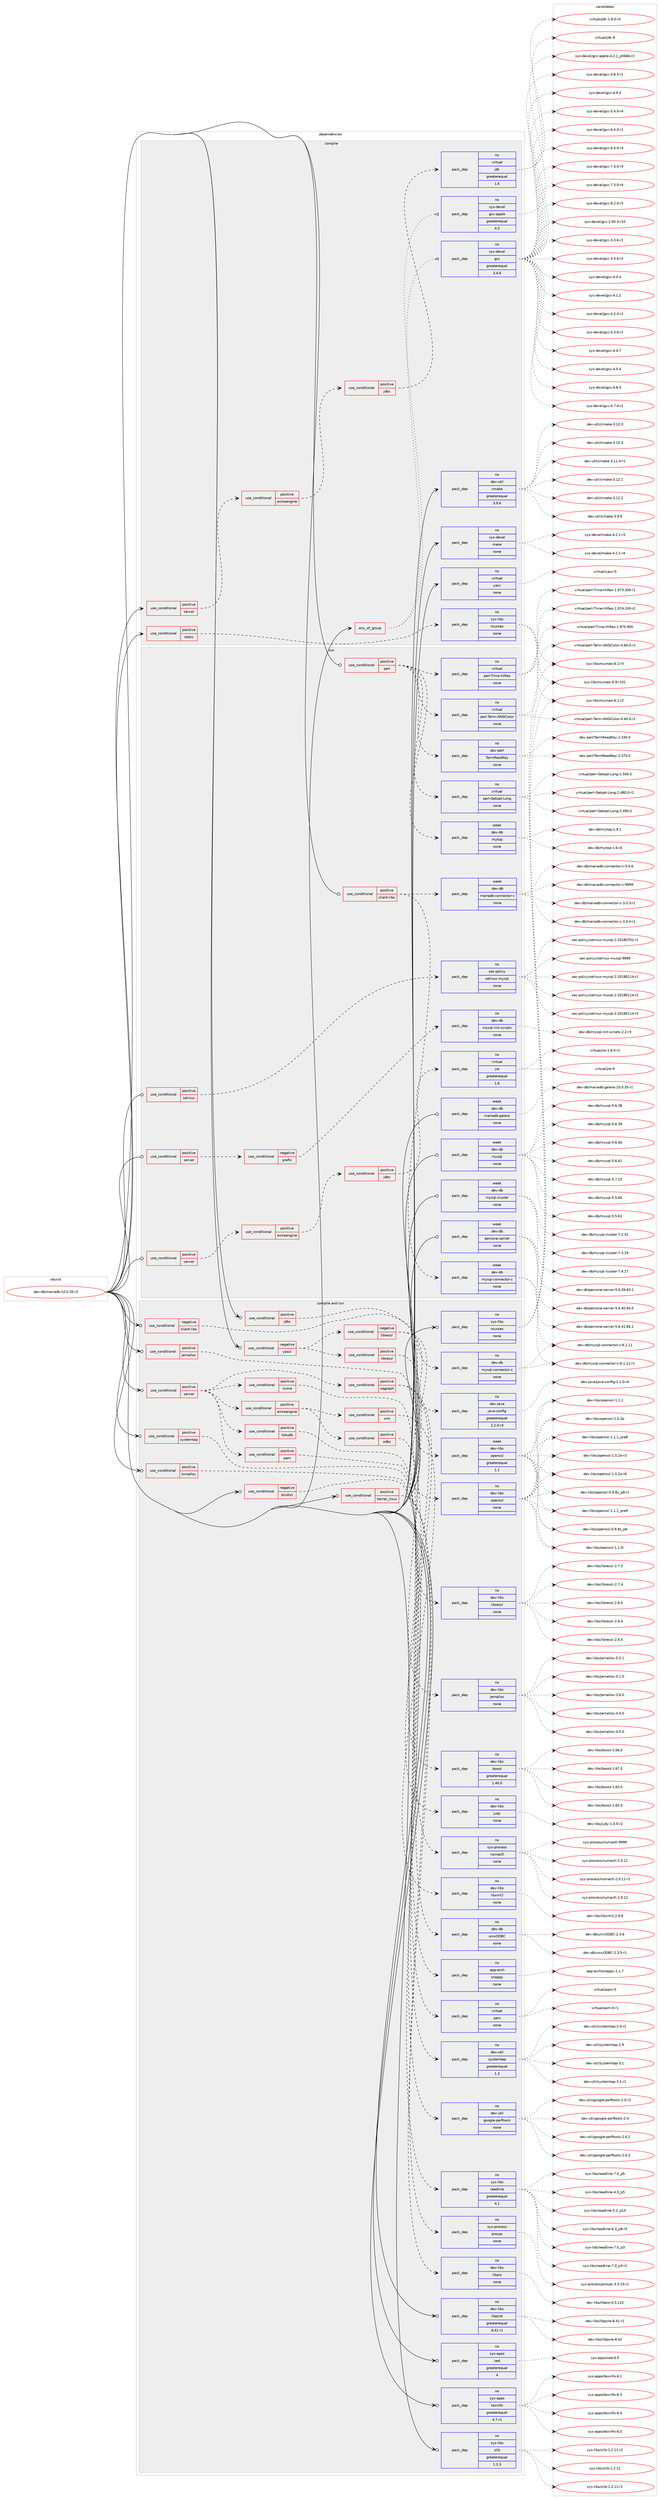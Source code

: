 digraph prolog {

# *************
# Graph options
# *************

newrank=true;
concentrate=true;
compound=true;
graph [rankdir=LR,fontname=Helvetica,fontsize=10,ranksep=1.5];#, ranksep=2.5, nodesep=0.2];
edge  [arrowhead=vee];
node  [fontname=Helvetica,fontsize=10];

# **********
# The ebuild
# **********

subgraph cluster_leftcol {
color=gray;
rank=same;
label=<<i>ebuild</i>>;
id [label="dev-db/mariadb-10.0.35-r2", color=red, width=4, href="../dev-db/mariadb-10.0.35-r2.svg"];
}

# ****************
# The dependencies
# ****************

subgraph cluster_midcol {
color=gray;
label=<<i>dependencies</i>>;
subgraph cluster_compile {
fillcolor="#eeeeee";
style=filled;
label=<<i>compile</i>>;
subgraph any31 {
dependency1423 [label=<<TABLE BORDER="0" CELLBORDER="1" CELLSPACING="0" CELLPADDING="4"><TR><TD CELLPADDING="10">any_of_group</TD></TR></TABLE>>, shape=none, color=red];subgraph pack1041 {
dependency1424 [label=<<TABLE BORDER="0" CELLBORDER="1" CELLSPACING="0" CELLPADDING="4" WIDTH="220"><TR><TD ROWSPAN="6" CELLPADDING="30">pack_dep</TD></TR><TR><TD WIDTH="110">no</TD></TR><TR><TD>sys-devel</TD></TR><TR><TD>gcc</TD></TR><TR><TD>greaterequal</TD></TR><TR><TD>3.4.6</TD></TR></TABLE>>, shape=none, color=blue];
}
dependency1423:e -> dependency1424:w [weight=20,style="dotted",arrowhead="oinv"];
subgraph pack1042 {
dependency1425 [label=<<TABLE BORDER="0" CELLBORDER="1" CELLSPACING="0" CELLPADDING="4" WIDTH="220"><TR><TD ROWSPAN="6" CELLPADDING="30">pack_dep</TD></TR><TR><TD WIDTH="110">no</TD></TR><TR><TD>sys-devel</TD></TR><TR><TD>gcc-apple</TD></TR><TR><TD>greaterequal</TD></TR><TR><TD>4.0</TD></TR></TABLE>>, shape=none, color=blue];
}
dependency1423:e -> dependency1425:w [weight=20,style="dotted",arrowhead="oinv"];
}
id:e -> dependency1423:w [weight=20,style="solid",arrowhead="vee"];
subgraph cond345 {
dependency1426 [label=<<TABLE BORDER="0" CELLBORDER="1" CELLSPACING="0" CELLPADDING="4"><TR><TD ROWSPAN="3" CELLPADDING="10">use_conditional</TD></TR><TR><TD>positive</TD></TR><TR><TD>server</TD></TR></TABLE>>, shape=none, color=red];
subgraph cond346 {
dependency1427 [label=<<TABLE BORDER="0" CELLBORDER="1" CELLSPACING="0" CELLPADDING="4"><TR><TD ROWSPAN="3" CELLPADDING="10">use_conditional</TD></TR><TR><TD>positive</TD></TR><TR><TD>extraengine</TD></TR></TABLE>>, shape=none, color=red];
subgraph cond347 {
dependency1428 [label=<<TABLE BORDER="0" CELLBORDER="1" CELLSPACING="0" CELLPADDING="4"><TR><TD ROWSPAN="3" CELLPADDING="10">use_conditional</TD></TR><TR><TD>positive</TD></TR><TR><TD>jdbc</TD></TR></TABLE>>, shape=none, color=red];
subgraph pack1043 {
dependency1429 [label=<<TABLE BORDER="0" CELLBORDER="1" CELLSPACING="0" CELLPADDING="4" WIDTH="220"><TR><TD ROWSPAN="6" CELLPADDING="30">pack_dep</TD></TR><TR><TD WIDTH="110">no</TD></TR><TR><TD>virtual</TD></TR><TR><TD>jdk</TD></TR><TR><TD>greaterequal</TD></TR><TR><TD>1.6</TD></TR></TABLE>>, shape=none, color=blue];
}
dependency1428:e -> dependency1429:w [weight=20,style="dashed",arrowhead="vee"];
}
dependency1427:e -> dependency1428:w [weight=20,style="dashed",arrowhead="vee"];
}
dependency1426:e -> dependency1427:w [weight=20,style="dashed",arrowhead="vee"];
}
id:e -> dependency1426:w [weight=20,style="solid",arrowhead="vee"];
subgraph cond348 {
dependency1430 [label=<<TABLE BORDER="0" CELLBORDER="1" CELLSPACING="0" CELLPADDING="4"><TR><TD ROWSPAN="3" CELLPADDING="10">use_conditional</TD></TR><TR><TD>positive</TD></TR><TR><TD>static</TD></TR></TABLE>>, shape=none, color=red];
subgraph pack1044 {
dependency1431 [label=<<TABLE BORDER="0" CELLBORDER="1" CELLSPACING="0" CELLPADDING="4" WIDTH="220"><TR><TD ROWSPAN="6" CELLPADDING="30">pack_dep</TD></TR><TR><TD WIDTH="110">no</TD></TR><TR><TD>sys-libs</TD></TR><TR><TD>ncurses</TD></TR><TR><TD>none</TD></TR><TR><TD></TD></TR></TABLE>>, shape=none, color=blue];
}
dependency1430:e -> dependency1431:w [weight=20,style="dashed",arrowhead="vee"];
}
id:e -> dependency1430:w [weight=20,style="solid",arrowhead="vee"];
subgraph pack1045 {
dependency1432 [label=<<TABLE BORDER="0" CELLBORDER="1" CELLSPACING="0" CELLPADDING="4" WIDTH="220"><TR><TD ROWSPAN="6" CELLPADDING="30">pack_dep</TD></TR><TR><TD WIDTH="110">no</TD></TR><TR><TD>dev-util</TD></TR><TR><TD>cmake</TD></TR><TR><TD>greaterequal</TD></TR><TR><TD>3.9.6</TD></TR></TABLE>>, shape=none, color=blue];
}
id:e -> dependency1432:w [weight=20,style="solid",arrowhead="vee"];
subgraph pack1046 {
dependency1433 [label=<<TABLE BORDER="0" CELLBORDER="1" CELLSPACING="0" CELLPADDING="4" WIDTH="220"><TR><TD ROWSPAN="6" CELLPADDING="30">pack_dep</TD></TR><TR><TD WIDTH="110">no</TD></TR><TR><TD>sys-devel</TD></TR><TR><TD>make</TD></TR><TR><TD>none</TD></TR><TR><TD></TD></TR></TABLE>>, shape=none, color=blue];
}
id:e -> dependency1433:w [weight=20,style="solid",arrowhead="vee"];
subgraph pack1047 {
dependency1434 [label=<<TABLE BORDER="0" CELLBORDER="1" CELLSPACING="0" CELLPADDING="4" WIDTH="220"><TR><TD ROWSPAN="6" CELLPADDING="30">pack_dep</TD></TR><TR><TD WIDTH="110">no</TD></TR><TR><TD>virtual</TD></TR><TR><TD>yacc</TD></TR><TR><TD>none</TD></TR><TR><TD></TD></TR></TABLE>>, shape=none, color=blue];
}
id:e -> dependency1434:w [weight=20,style="solid",arrowhead="vee"];
}
subgraph cluster_compileandrun {
fillcolor="#eeeeee";
style=filled;
label=<<i>compile and run</i>>;
subgraph cond349 {
dependency1435 [label=<<TABLE BORDER="0" CELLBORDER="1" CELLSPACING="0" CELLPADDING="4"><TR><TD ROWSPAN="3" CELLPADDING="10">use_conditional</TD></TR><TR><TD>negative</TD></TR><TR><TD>bindist</TD></TR></TABLE>>, shape=none, color=red];
subgraph pack1048 {
dependency1436 [label=<<TABLE BORDER="0" CELLBORDER="1" CELLSPACING="0" CELLPADDING="4" WIDTH="220"><TR><TD ROWSPAN="6" CELLPADDING="30">pack_dep</TD></TR><TR><TD WIDTH="110">no</TD></TR><TR><TD>sys-libs</TD></TR><TR><TD>readline</TD></TR><TR><TD>greaterequal</TD></TR><TR><TD>4.1</TD></TR></TABLE>>, shape=none, color=blue];
}
dependency1435:e -> dependency1436:w [weight=20,style="dashed",arrowhead="vee"];
}
id:e -> dependency1435:w [weight=20,style="solid",arrowhead="odotvee"];
subgraph cond350 {
dependency1437 [label=<<TABLE BORDER="0" CELLBORDER="1" CELLSPACING="0" CELLPADDING="4"><TR><TD ROWSPAN="3" CELLPADDING="10">use_conditional</TD></TR><TR><TD>negative</TD></TR><TR><TD>client-libs</TD></TR></TABLE>>, shape=none, color=red];
subgraph pack1049 {
dependency1438 [label=<<TABLE BORDER="0" CELLBORDER="1" CELLSPACING="0" CELLPADDING="4" WIDTH="220"><TR><TD ROWSPAN="6" CELLPADDING="30">pack_dep</TD></TR><TR><TD WIDTH="110">no</TD></TR><TR><TD>dev-db</TD></TR><TR><TD>mysql-connector-c</TD></TR><TR><TD>none</TD></TR><TR><TD></TD></TR></TABLE>>, shape=none, color=blue];
}
dependency1437:e -> dependency1438:w [weight=20,style="dashed",arrowhead="vee"];
}
id:e -> dependency1437:w [weight=20,style="solid",arrowhead="odotvee"];
subgraph cond351 {
dependency1439 [label=<<TABLE BORDER="0" CELLBORDER="1" CELLSPACING="0" CELLPADDING="4"><TR><TD ROWSPAN="3" CELLPADDING="10">use_conditional</TD></TR><TR><TD>negative</TD></TR><TR><TD>yassl</TD></TR></TABLE>>, shape=none, color=red];
subgraph cond352 {
dependency1440 [label=<<TABLE BORDER="0" CELLBORDER="1" CELLSPACING="0" CELLPADDING="4"><TR><TD ROWSPAN="3" CELLPADDING="10">use_conditional</TD></TR><TR><TD>negative</TD></TR><TR><TD>libressl</TD></TR></TABLE>>, shape=none, color=red];
subgraph pack1050 {
dependency1441 [label=<<TABLE BORDER="0" CELLBORDER="1" CELLSPACING="0" CELLPADDING="4" WIDTH="220"><TR><TD ROWSPAN="6" CELLPADDING="30">pack_dep</TD></TR><TR><TD WIDTH="110">no</TD></TR><TR><TD>dev-libs</TD></TR><TR><TD>openssl</TD></TR><TR><TD>none</TD></TR><TR><TD></TD></TR></TABLE>>, shape=none, color=blue];
}
dependency1440:e -> dependency1441:w [weight=20,style="dashed",arrowhead="vee"];
subgraph pack1051 {
dependency1442 [label=<<TABLE BORDER="0" CELLBORDER="1" CELLSPACING="0" CELLPADDING="4" WIDTH="220"><TR><TD ROWSPAN="6" CELLPADDING="30">pack_dep</TD></TR><TR><TD WIDTH="110">weak</TD></TR><TR><TD>dev-libs</TD></TR><TR><TD>openssl</TD></TR><TR><TD>greaterequal</TD></TR><TR><TD>1.1</TD></TR></TABLE>>, shape=none, color=blue];
}
dependency1440:e -> dependency1442:w [weight=20,style="dashed",arrowhead="vee"];
}
dependency1439:e -> dependency1440:w [weight=20,style="dashed",arrowhead="vee"];
subgraph cond353 {
dependency1443 [label=<<TABLE BORDER="0" CELLBORDER="1" CELLSPACING="0" CELLPADDING="4"><TR><TD ROWSPAN="3" CELLPADDING="10">use_conditional</TD></TR><TR><TD>positive</TD></TR><TR><TD>libressl</TD></TR></TABLE>>, shape=none, color=red];
subgraph pack1052 {
dependency1444 [label=<<TABLE BORDER="0" CELLBORDER="1" CELLSPACING="0" CELLPADDING="4" WIDTH="220"><TR><TD ROWSPAN="6" CELLPADDING="30">pack_dep</TD></TR><TR><TD WIDTH="110">no</TD></TR><TR><TD>dev-libs</TD></TR><TR><TD>libressl</TD></TR><TR><TD>none</TD></TR><TR><TD></TD></TR></TABLE>>, shape=none, color=blue];
}
dependency1443:e -> dependency1444:w [weight=20,style="dashed",arrowhead="vee"];
}
dependency1439:e -> dependency1443:w [weight=20,style="dashed",arrowhead="vee"];
}
id:e -> dependency1439:w [weight=20,style="solid",arrowhead="odotvee"];
subgraph cond354 {
dependency1445 [label=<<TABLE BORDER="0" CELLBORDER="1" CELLSPACING="0" CELLPADDING="4"><TR><TD ROWSPAN="3" CELLPADDING="10">use_conditional</TD></TR><TR><TD>positive</TD></TR><TR><TD>jdbc</TD></TR></TABLE>>, shape=none, color=red];
subgraph pack1053 {
dependency1446 [label=<<TABLE BORDER="0" CELLBORDER="1" CELLSPACING="0" CELLPADDING="4" WIDTH="220"><TR><TD ROWSPAN="6" CELLPADDING="30">pack_dep</TD></TR><TR><TD WIDTH="110">no</TD></TR><TR><TD>dev-java</TD></TR><TR><TD>java-config</TD></TR><TR><TD>greaterequal</TD></TR><TR><TD>2.2.0-r3</TD></TR></TABLE>>, shape=none, color=blue];
}
dependency1445:e -> dependency1446:w [weight=20,style="dashed",arrowhead="vee"];
}
id:e -> dependency1445:w [weight=20,style="solid",arrowhead="odotvee"];
subgraph cond355 {
dependency1447 [label=<<TABLE BORDER="0" CELLBORDER="1" CELLSPACING="0" CELLPADDING="4"><TR><TD ROWSPAN="3" CELLPADDING="10">use_conditional</TD></TR><TR><TD>positive</TD></TR><TR><TD>jemalloc</TD></TR></TABLE>>, shape=none, color=red];
subgraph pack1054 {
dependency1448 [label=<<TABLE BORDER="0" CELLBORDER="1" CELLSPACING="0" CELLPADDING="4" WIDTH="220"><TR><TD ROWSPAN="6" CELLPADDING="30">pack_dep</TD></TR><TR><TD WIDTH="110">no</TD></TR><TR><TD>dev-libs</TD></TR><TR><TD>jemalloc</TD></TR><TR><TD>none</TD></TR><TR><TD></TD></TR></TABLE>>, shape=none, color=blue];
}
dependency1447:e -> dependency1448:w [weight=20,style="dashed",arrowhead="vee"];
}
id:e -> dependency1447:w [weight=20,style="solid",arrowhead="odotvee"];
subgraph cond356 {
dependency1449 [label=<<TABLE BORDER="0" CELLBORDER="1" CELLSPACING="0" CELLPADDING="4"><TR><TD ROWSPAN="3" CELLPADDING="10">use_conditional</TD></TR><TR><TD>positive</TD></TR><TR><TD>kernel_linux</TD></TR></TABLE>>, shape=none, color=red];
subgraph pack1055 {
dependency1450 [label=<<TABLE BORDER="0" CELLBORDER="1" CELLSPACING="0" CELLPADDING="4" WIDTH="220"><TR><TD ROWSPAN="6" CELLPADDING="30">pack_dep</TD></TR><TR><TD WIDTH="110">no</TD></TR><TR><TD>sys-process</TD></TR><TR><TD>procps</TD></TR><TR><TD>none</TD></TR><TR><TD></TD></TR></TABLE>>, shape=none, color=blue];
}
dependency1449:e -> dependency1450:w [weight=20,style="dashed",arrowhead="vee"];
subgraph pack1056 {
dependency1451 [label=<<TABLE BORDER="0" CELLBORDER="1" CELLSPACING="0" CELLPADDING="4" WIDTH="220"><TR><TD ROWSPAN="6" CELLPADDING="30">pack_dep</TD></TR><TR><TD WIDTH="110">no</TD></TR><TR><TD>dev-libs</TD></TR><TR><TD>libaio</TD></TR><TR><TD>none</TD></TR><TR><TD></TD></TR></TABLE>>, shape=none, color=blue];
}
dependency1449:e -> dependency1451:w [weight=20,style="dashed",arrowhead="vee"];
}
id:e -> dependency1449:w [weight=20,style="solid",arrowhead="odotvee"];
subgraph cond357 {
dependency1452 [label=<<TABLE BORDER="0" CELLBORDER="1" CELLSPACING="0" CELLPADDING="4"><TR><TD ROWSPAN="3" CELLPADDING="10">use_conditional</TD></TR><TR><TD>positive</TD></TR><TR><TD>server</TD></TR></TABLE>>, shape=none, color=red];
subgraph cond358 {
dependency1453 [label=<<TABLE BORDER="0" CELLBORDER="1" CELLSPACING="0" CELLPADDING="4"><TR><TD ROWSPAN="3" CELLPADDING="10">use_conditional</TD></TR><TR><TD>positive</TD></TR><TR><TD>extraengine</TD></TR></TABLE>>, shape=none, color=red];
subgraph cond359 {
dependency1454 [label=<<TABLE BORDER="0" CELLBORDER="1" CELLSPACING="0" CELLPADDING="4"><TR><TD ROWSPAN="3" CELLPADDING="10">use_conditional</TD></TR><TR><TD>positive</TD></TR><TR><TD>odbc</TD></TR></TABLE>>, shape=none, color=red];
subgraph pack1057 {
dependency1455 [label=<<TABLE BORDER="0" CELLBORDER="1" CELLSPACING="0" CELLPADDING="4" WIDTH="220"><TR><TD ROWSPAN="6" CELLPADDING="30">pack_dep</TD></TR><TR><TD WIDTH="110">no</TD></TR><TR><TD>dev-db</TD></TR><TR><TD>unixODBC</TD></TR><TR><TD>none</TD></TR><TR><TD></TD></TR></TABLE>>, shape=none, color=blue];
}
dependency1454:e -> dependency1455:w [weight=20,style="dashed",arrowhead="vee"];
}
dependency1453:e -> dependency1454:w [weight=20,style="dashed",arrowhead="vee"];
subgraph cond360 {
dependency1456 [label=<<TABLE BORDER="0" CELLBORDER="1" CELLSPACING="0" CELLPADDING="4"><TR><TD ROWSPAN="3" CELLPADDING="10">use_conditional</TD></TR><TR><TD>positive</TD></TR><TR><TD>xml</TD></TR></TABLE>>, shape=none, color=red];
subgraph pack1058 {
dependency1457 [label=<<TABLE BORDER="0" CELLBORDER="1" CELLSPACING="0" CELLPADDING="4" WIDTH="220"><TR><TD ROWSPAN="6" CELLPADDING="30">pack_dep</TD></TR><TR><TD WIDTH="110">no</TD></TR><TR><TD>dev-libs</TD></TR><TR><TD>libxml2</TD></TR><TR><TD>none</TD></TR><TR><TD></TD></TR></TABLE>>, shape=none, color=blue];
}
dependency1456:e -> dependency1457:w [weight=20,style="dashed",arrowhead="vee"];
}
dependency1453:e -> dependency1456:w [weight=20,style="dashed",arrowhead="vee"];
}
dependency1452:e -> dependency1453:w [weight=20,style="dashed",arrowhead="vee"];
subgraph cond361 {
dependency1458 [label=<<TABLE BORDER="0" CELLBORDER="1" CELLSPACING="0" CELLPADDING="4"><TR><TD ROWSPAN="3" CELLPADDING="10">use_conditional</TD></TR><TR><TD>positive</TD></TR><TR><TD>numa</TD></TR></TABLE>>, shape=none, color=red];
subgraph pack1059 {
dependency1459 [label=<<TABLE BORDER="0" CELLBORDER="1" CELLSPACING="0" CELLPADDING="4" WIDTH="220"><TR><TD ROWSPAN="6" CELLPADDING="30">pack_dep</TD></TR><TR><TD WIDTH="110">no</TD></TR><TR><TD>sys-process</TD></TR><TR><TD>numactl</TD></TR><TR><TD>none</TD></TR><TR><TD></TD></TR></TABLE>>, shape=none, color=blue];
}
dependency1458:e -> dependency1459:w [weight=20,style="dashed",arrowhead="vee"];
}
dependency1452:e -> dependency1458:w [weight=20,style="dashed",arrowhead="vee"];
subgraph cond362 {
dependency1460 [label=<<TABLE BORDER="0" CELLBORDER="1" CELLSPACING="0" CELLPADDING="4"><TR><TD ROWSPAN="3" CELLPADDING="10">use_conditional</TD></TR><TR><TD>positive</TD></TR><TR><TD>oqgraph</TD></TR></TABLE>>, shape=none, color=red];
subgraph pack1060 {
dependency1461 [label=<<TABLE BORDER="0" CELLBORDER="1" CELLSPACING="0" CELLPADDING="4" WIDTH="220"><TR><TD ROWSPAN="6" CELLPADDING="30">pack_dep</TD></TR><TR><TD WIDTH="110">no</TD></TR><TR><TD>dev-libs</TD></TR><TR><TD>boost</TD></TR><TR><TD>greaterequal</TD></TR><TR><TD>1.40.0</TD></TR></TABLE>>, shape=none, color=blue];
}
dependency1460:e -> dependency1461:w [weight=20,style="dashed",arrowhead="vee"];
subgraph pack1061 {
dependency1462 [label=<<TABLE BORDER="0" CELLBORDER="1" CELLSPACING="0" CELLPADDING="4" WIDTH="220"><TR><TD ROWSPAN="6" CELLPADDING="30">pack_dep</TD></TR><TR><TD WIDTH="110">no</TD></TR><TR><TD>dev-libs</TD></TR><TR><TD>judy</TD></TR><TR><TD>none</TD></TR><TR><TD></TD></TR></TABLE>>, shape=none, color=blue];
}
dependency1460:e -> dependency1462:w [weight=20,style="dashed",arrowhead="vee"];
}
dependency1452:e -> dependency1460:w [weight=20,style="dashed",arrowhead="vee"];
subgraph cond363 {
dependency1463 [label=<<TABLE BORDER="0" CELLBORDER="1" CELLSPACING="0" CELLPADDING="4"><TR><TD ROWSPAN="3" CELLPADDING="10">use_conditional</TD></TR><TR><TD>positive</TD></TR><TR><TD>pam</TD></TR></TABLE>>, shape=none, color=red];
subgraph pack1062 {
dependency1464 [label=<<TABLE BORDER="0" CELLBORDER="1" CELLSPACING="0" CELLPADDING="4" WIDTH="220"><TR><TD ROWSPAN="6" CELLPADDING="30">pack_dep</TD></TR><TR><TD WIDTH="110">no</TD></TR><TR><TD>virtual</TD></TR><TR><TD>pam</TD></TR><TR><TD>none</TD></TR><TR><TD></TD></TR></TABLE>>, shape=none, color=blue];
}
dependency1463:e -> dependency1464:w [weight=20,style="dashed",arrowhead="vee"];
}
dependency1452:e -> dependency1463:w [weight=20,style="dashed",arrowhead="vee"];
subgraph cond364 {
dependency1465 [label=<<TABLE BORDER="0" CELLBORDER="1" CELLSPACING="0" CELLPADDING="4"><TR><TD ROWSPAN="3" CELLPADDING="10">use_conditional</TD></TR><TR><TD>positive</TD></TR><TR><TD>tokudb</TD></TR></TABLE>>, shape=none, color=red];
subgraph pack1063 {
dependency1466 [label=<<TABLE BORDER="0" CELLBORDER="1" CELLSPACING="0" CELLPADDING="4" WIDTH="220"><TR><TD ROWSPAN="6" CELLPADDING="30">pack_dep</TD></TR><TR><TD WIDTH="110">no</TD></TR><TR><TD>app-arch</TD></TR><TR><TD>snappy</TD></TR><TR><TD>none</TD></TR><TR><TD></TD></TR></TABLE>>, shape=none, color=blue];
}
dependency1465:e -> dependency1466:w [weight=20,style="dashed",arrowhead="vee"];
}
dependency1452:e -> dependency1465:w [weight=20,style="dashed",arrowhead="vee"];
}
id:e -> dependency1452:w [weight=20,style="solid",arrowhead="odotvee"];
subgraph cond365 {
dependency1467 [label=<<TABLE BORDER="0" CELLBORDER="1" CELLSPACING="0" CELLPADDING="4"><TR><TD ROWSPAN="3" CELLPADDING="10">use_conditional</TD></TR><TR><TD>positive</TD></TR><TR><TD>systemtap</TD></TR></TABLE>>, shape=none, color=red];
subgraph pack1064 {
dependency1468 [label=<<TABLE BORDER="0" CELLBORDER="1" CELLSPACING="0" CELLPADDING="4" WIDTH="220"><TR><TD ROWSPAN="6" CELLPADDING="30">pack_dep</TD></TR><TR><TD WIDTH="110">no</TD></TR><TR><TD>dev-util</TD></TR><TR><TD>systemtap</TD></TR><TR><TD>greaterequal</TD></TR><TR><TD>1.3</TD></TR></TABLE>>, shape=none, color=blue];
}
dependency1467:e -> dependency1468:w [weight=20,style="dashed",arrowhead="vee"];
}
id:e -> dependency1467:w [weight=20,style="solid",arrowhead="odotvee"];
subgraph cond366 {
dependency1469 [label=<<TABLE BORDER="0" CELLBORDER="1" CELLSPACING="0" CELLPADDING="4"><TR><TD ROWSPAN="3" CELLPADDING="10">use_conditional</TD></TR><TR><TD>positive</TD></TR><TR><TD>tcmalloc</TD></TR></TABLE>>, shape=none, color=red];
subgraph pack1065 {
dependency1470 [label=<<TABLE BORDER="0" CELLBORDER="1" CELLSPACING="0" CELLPADDING="4" WIDTH="220"><TR><TD ROWSPAN="6" CELLPADDING="30">pack_dep</TD></TR><TR><TD WIDTH="110">no</TD></TR><TR><TD>dev-util</TD></TR><TR><TD>google-perftools</TD></TR><TR><TD>none</TD></TR><TR><TD></TD></TR></TABLE>>, shape=none, color=blue];
}
dependency1469:e -> dependency1470:w [weight=20,style="dashed",arrowhead="vee"];
}
id:e -> dependency1469:w [weight=20,style="solid",arrowhead="odotvee"];
subgraph pack1066 {
dependency1471 [label=<<TABLE BORDER="0" CELLBORDER="1" CELLSPACING="0" CELLPADDING="4" WIDTH="220"><TR><TD ROWSPAN="6" CELLPADDING="30">pack_dep</TD></TR><TR><TD WIDTH="110">no</TD></TR><TR><TD>dev-libs</TD></TR><TR><TD>libpcre</TD></TR><TR><TD>greaterequal</TD></TR><TR><TD>8.41-r1</TD></TR></TABLE>>, shape=none, color=blue];
}
id:e -> dependency1471:w [weight=20,style="solid",arrowhead="odotvee"];
subgraph pack1067 {
dependency1472 [label=<<TABLE BORDER="0" CELLBORDER="1" CELLSPACING="0" CELLPADDING="4" WIDTH="220"><TR><TD ROWSPAN="6" CELLPADDING="30">pack_dep</TD></TR><TR><TD WIDTH="110">no</TD></TR><TR><TD>sys-apps</TD></TR><TR><TD>sed</TD></TR><TR><TD>greaterequal</TD></TR><TR><TD>4</TD></TR></TABLE>>, shape=none, color=blue];
}
id:e -> dependency1472:w [weight=20,style="solid",arrowhead="odotvee"];
subgraph pack1068 {
dependency1473 [label=<<TABLE BORDER="0" CELLBORDER="1" CELLSPACING="0" CELLPADDING="4" WIDTH="220"><TR><TD ROWSPAN="6" CELLPADDING="30">pack_dep</TD></TR><TR><TD WIDTH="110">no</TD></TR><TR><TD>sys-apps</TD></TR><TR><TD>texinfo</TD></TR><TR><TD>greaterequal</TD></TR><TR><TD>4.7-r1</TD></TR></TABLE>>, shape=none, color=blue];
}
id:e -> dependency1473:w [weight=20,style="solid",arrowhead="odotvee"];
subgraph pack1069 {
dependency1474 [label=<<TABLE BORDER="0" CELLBORDER="1" CELLSPACING="0" CELLPADDING="4" WIDTH="220"><TR><TD ROWSPAN="6" CELLPADDING="30">pack_dep</TD></TR><TR><TD WIDTH="110">no</TD></TR><TR><TD>sys-libs</TD></TR><TR><TD>ncurses</TD></TR><TR><TD>none</TD></TR><TR><TD></TD></TR></TABLE>>, shape=none, color=blue];
}
id:e -> dependency1474:w [weight=20,style="solid",arrowhead="odotvee"];
subgraph pack1070 {
dependency1475 [label=<<TABLE BORDER="0" CELLBORDER="1" CELLSPACING="0" CELLPADDING="4" WIDTH="220"><TR><TD ROWSPAN="6" CELLPADDING="30">pack_dep</TD></TR><TR><TD WIDTH="110">no</TD></TR><TR><TD>sys-libs</TD></TR><TR><TD>zlib</TD></TR><TR><TD>greaterequal</TD></TR><TR><TD>1.2.3</TD></TR></TABLE>>, shape=none, color=blue];
}
id:e -> dependency1475:w [weight=20,style="solid",arrowhead="odotvee"];
}
subgraph cluster_run {
fillcolor="#eeeeee";
style=filled;
label=<<i>run</i>>;
subgraph cond367 {
dependency1476 [label=<<TABLE BORDER="0" CELLBORDER="1" CELLSPACING="0" CELLPADDING="4"><TR><TD ROWSPAN="3" CELLPADDING="10">use_conditional</TD></TR><TR><TD>positive</TD></TR><TR><TD>client-libs</TD></TR></TABLE>>, shape=none, color=red];
subgraph pack1071 {
dependency1477 [label=<<TABLE BORDER="0" CELLBORDER="1" CELLSPACING="0" CELLPADDING="4" WIDTH="220"><TR><TD ROWSPAN="6" CELLPADDING="30">pack_dep</TD></TR><TR><TD WIDTH="110">weak</TD></TR><TR><TD>dev-db</TD></TR><TR><TD>mariadb-connector-c</TD></TR><TR><TD>none</TD></TR><TR><TD></TD></TR></TABLE>>, shape=none, color=blue];
}
dependency1476:e -> dependency1477:w [weight=20,style="dashed",arrowhead="vee"];
subgraph pack1072 {
dependency1478 [label=<<TABLE BORDER="0" CELLBORDER="1" CELLSPACING="0" CELLPADDING="4" WIDTH="220"><TR><TD ROWSPAN="6" CELLPADDING="30">pack_dep</TD></TR><TR><TD WIDTH="110">weak</TD></TR><TR><TD>dev-db</TD></TR><TR><TD>mysql-connector-c</TD></TR><TR><TD>none</TD></TR><TR><TD></TD></TR></TABLE>>, shape=none, color=blue];
}
dependency1476:e -> dependency1478:w [weight=20,style="dashed",arrowhead="vee"];
}
id:e -> dependency1476:w [weight=20,style="solid",arrowhead="odot"];
subgraph cond368 {
dependency1479 [label=<<TABLE BORDER="0" CELLBORDER="1" CELLSPACING="0" CELLPADDING="4"><TR><TD ROWSPAN="3" CELLPADDING="10">use_conditional</TD></TR><TR><TD>positive</TD></TR><TR><TD>perl</TD></TR></TABLE>>, shape=none, color=red];
subgraph pack1073 {
dependency1480 [label=<<TABLE BORDER="0" CELLBORDER="1" CELLSPACING="0" CELLPADDING="4" WIDTH="220"><TR><TD ROWSPAN="6" CELLPADDING="30">pack_dep</TD></TR><TR><TD WIDTH="110">weak</TD></TR><TR><TD>dev-db</TD></TR><TR><TD>mytop</TD></TR><TR><TD>none</TD></TR><TR><TD></TD></TR></TABLE>>, shape=none, color=blue];
}
dependency1479:e -> dependency1480:w [weight=20,style="dashed",arrowhead="vee"];
subgraph pack1074 {
dependency1481 [label=<<TABLE BORDER="0" CELLBORDER="1" CELLSPACING="0" CELLPADDING="4" WIDTH="220"><TR><TD ROWSPAN="6" CELLPADDING="30">pack_dep</TD></TR><TR><TD WIDTH="110">no</TD></TR><TR><TD>virtual</TD></TR><TR><TD>perl-Getopt-Long</TD></TR><TR><TD>none</TD></TR><TR><TD></TD></TR></TABLE>>, shape=none, color=blue];
}
dependency1479:e -> dependency1481:w [weight=20,style="dashed",arrowhead="vee"];
subgraph pack1075 {
dependency1482 [label=<<TABLE BORDER="0" CELLBORDER="1" CELLSPACING="0" CELLPADDING="4" WIDTH="220"><TR><TD ROWSPAN="6" CELLPADDING="30">pack_dep</TD></TR><TR><TD WIDTH="110">no</TD></TR><TR><TD>dev-perl</TD></TR><TR><TD>TermReadKey</TD></TR><TR><TD>none</TD></TR><TR><TD></TD></TR></TABLE>>, shape=none, color=blue];
}
dependency1479:e -> dependency1482:w [weight=20,style="dashed",arrowhead="vee"];
subgraph pack1076 {
dependency1483 [label=<<TABLE BORDER="0" CELLBORDER="1" CELLSPACING="0" CELLPADDING="4" WIDTH="220"><TR><TD ROWSPAN="6" CELLPADDING="30">pack_dep</TD></TR><TR><TD WIDTH="110">no</TD></TR><TR><TD>virtual</TD></TR><TR><TD>perl-Term-ANSIColor</TD></TR><TR><TD>none</TD></TR><TR><TD></TD></TR></TABLE>>, shape=none, color=blue];
}
dependency1479:e -> dependency1483:w [weight=20,style="dashed",arrowhead="vee"];
subgraph pack1077 {
dependency1484 [label=<<TABLE BORDER="0" CELLBORDER="1" CELLSPACING="0" CELLPADDING="4" WIDTH="220"><TR><TD ROWSPAN="6" CELLPADDING="30">pack_dep</TD></TR><TR><TD WIDTH="110">no</TD></TR><TR><TD>virtual</TD></TR><TR><TD>perl-Time-HiRes</TD></TR><TR><TD>none</TD></TR><TR><TD></TD></TR></TABLE>>, shape=none, color=blue];
}
dependency1479:e -> dependency1484:w [weight=20,style="dashed",arrowhead="vee"];
}
id:e -> dependency1479:w [weight=20,style="solid",arrowhead="odot"];
subgraph cond369 {
dependency1485 [label=<<TABLE BORDER="0" CELLBORDER="1" CELLSPACING="0" CELLPADDING="4"><TR><TD ROWSPAN="3" CELLPADDING="10">use_conditional</TD></TR><TR><TD>positive</TD></TR><TR><TD>selinux</TD></TR></TABLE>>, shape=none, color=red];
subgraph pack1078 {
dependency1486 [label=<<TABLE BORDER="0" CELLBORDER="1" CELLSPACING="0" CELLPADDING="4" WIDTH="220"><TR><TD ROWSPAN="6" CELLPADDING="30">pack_dep</TD></TR><TR><TD WIDTH="110">no</TD></TR><TR><TD>sec-policy</TD></TR><TR><TD>selinux-mysql</TD></TR><TR><TD>none</TD></TR><TR><TD></TD></TR></TABLE>>, shape=none, color=blue];
}
dependency1485:e -> dependency1486:w [weight=20,style="dashed",arrowhead="vee"];
}
id:e -> dependency1485:w [weight=20,style="solid",arrowhead="odot"];
subgraph cond370 {
dependency1487 [label=<<TABLE BORDER="0" CELLBORDER="1" CELLSPACING="0" CELLPADDING="4"><TR><TD ROWSPAN="3" CELLPADDING="10">use_conditional</TD></TR><TR><TD>positive</TD></TR><TR><TD>server</TD></TR></TABLE>>, shape=none, color=red];
subgraph cond371 {
dependency1488 [label=<<TABLE BORDER="0" CELLBORDER="1" CELLSPACING="0" CELLPADDING="4"><TR><TD ROWSPAN="3" CELLPADDING="10">use_conditional</TD></TR><TR><TD>negative</TD></TR><TR><TD>prefix</TD></TR></TABLE>>, shape=none, color=red];
subgraph pack1079 {
dependency1489 [label=<<TABLE BORDER="0" CELLBORDER="1" CELLSPACING="0" CELLPADDING="4" WIDTH="220"><TR><TD ROWSPAN="6" CELLPADDING="30">pack_dep</TD></TR><TR><TD WIDTH="110">no</TD></TR><TR><TD>dev-db</TD></TR><TR><TD>mysql-init-scripts</TD></TR><TR><TD>none</TD></TR><TR><TD></TD></TR></TABLE>>, shape=none, color=blue];
}
dependency1488:e -> dependency1489:w [weight=20,style="dashed",arrowhead="vee"];
}
dependency1487:e -> dependency1488:w [weight=20,style="dashed",arrowhead="vee"];
}
id:e -> dependency1487:w [weight=20,style="solid",arrowhead="odot"];
subgraph cond372 {
dependency1490 [label=<<TABLE BORDER="0" CELLBORDER="1" CELLSPACING="0" CELLPADDING="4"><TR><TD ROWSPAN="3" CELLPADDING="10">use_conditional</TD></TR><TR><TD>positive</TD></TR><TR><TD>server</TD></TR></TABLE>>, shape=none, color=red];
subgraph cond373 {
dependency1491 [label=<<TABLE BORDER="0" CELLBORDER="1" CELLSPACING="0" CELLPADDING="4"><TR><TD ROWSPAN="3" CELLPADDING="10">use_conditional</TD></TR><TR><TD>positive</TD></TR><TR><TD>extraengine</TD></TR></TABLE>>, shape=none, color=red];
subgraph cond374 {
dependency1492 [label=<<TABLE BORDER="0" CELLBORDER="1" CELLSPACING="0" CELLPADDING="4"><TR><TD ROWSPAN="3" CELLPADDING="10">use_conditional</TD></TR><TR><TD>positive</TD></TR><TR><TD>jdbc</TD></TR></TABLE>>, shape=none, color=red];
subgraph pack1080 {
dependency1493 [label=<<TABLE BORDER="0" CELLBORDER="1" CELLSPACING="0" CELLPADDING="4" WIDTH="220"><TR><TD ROWSPAN="6" CELLPADDING="30">pack_dep</TD></TR><TR><TD WIDTH="110">no</TD></TR><TR><TD>virtual</TD></TR><TR><TD>jre</TD></TR><TR><TD>greaterequal</TD></TR><TR><TD>1.6</TD></TR></TABLE>>, shape=none, color=blue];
}
dependency1492:e -> dependency1493:w [weight=20,style="dashed",arrowhead="vee"];
}
dependency1491:e -> dependency1492:w [weight=20,style="dashed",arrowhead="vee"];
}
dependency1490:e -> dependency1491:w [weight=20,style="dashed",arrowhead="vee"];
}
id:e -> dependency1490:w [weight=20,style="solid",arrowhead="odot"];
subgraph pack1081 {
dependency1494 [label=<<TABLE BORDER="0" CELLBORDER="1" CELLSPACING="0" CELLPADDING="4" WIDTH="220"><TR><TD ROWSPAN="6" CELLPADDING="30">pack_dep</TD></TR><TR><TD WIDTH="110">weak</TD></TR><TR><TD>dev-db</TD></TR><TR><TD>mariadb-galera</TD></TR><TR><TD>none</TD></TR><TR><TD></TD></TR></TABLE>>, shape=none, color=blue];
}
id:e -> dependency1494:w [weight=20,style="solid",arrowhead="odot"];
subgraph pack1082 {
dependency1495 [label=<<TABLE BORDER="0" CELLBORDER="1" CELLSPACING="0" CELLPADDING="4" WIDTH="220"><TR><TD ROWSPAN="6" CELLPADDING="30">pack_dep</TD></TR><TR><TD WIDTH="110">weak</TD></TR><TR><TD>dev-db</TD></TR><TR><TD>mysql</TD></TR><TR><TD>none</TD></TR><TR><TD></TD></TR></TABLE>>, shape=none, color=blue];
}
id:e -> dependency1495:w [weight=20,style="solid",arrowhead="odot"];
subgraph pack1083 {
dependency1496 [label=<<TABLE BORDER="0" CELLBORDER="1" CELLSPACING="0" CELLPADDING="4" WIDTH="220"><TR><TD ROWSPAN="6" CELLPADDING="30">pack_dep</TD></TR><TR><TD WIDTH="110">weak</TD></TR><TR><TD>dev-db</TD></TR><TR><TD>mysql-cluster</TD></TR><TR><TD>none</TD></TR><TR><TD></TD></TR></TABLE>>, shape=none, color=blue];
}
id:e -> dependency1496:w [weight=20,style="solid",arrowhead="odot"];
subgraph pack1084 {
dependency1497 [label=<<TABLE BORDER="0" CELLBORDER="1" CELLSPACING="0" CELLPADDING="4" WIDTH="220"><TR><TD ROWSPAN="6" CELLPADDING="30">pack_dep</TD></TR><TR><TD WIDTH="110">weak</TD></TR><TR><TD>dev-db</TD></TR><TR><TD>percona-server</TD></TR><TR><TD>none</TD></TR><TR><TD></TD></TR></TABLE>>, shape=none, color=blue];
}
id:e -> dependency1497:w [weight=20,style="solid",arrowhead="odot"];
}
}

# **************
# The candidates
# **************

subgraph cluster_choices {
rank=same;
color=gray;
label=<<i>candidates</i>>;

subgraph choice1041 {
color=black;
nodesep=1;
choice1151211154510010111810110847103999945504657534651451144948 [label="sys-devel/gcc-2.95.3-r10", color=red, width=4,href="../sys-devel/gcc-2.95.3-r10.svg"];
choice115121115451001011181011084710399994551465146544511449 [label="sys-devel/gcc-3.3.6-r1", color=red, width=4,href="../sys-devel/gcc-3.3.6-r1.svg"];
choice115121115451001011181011084710399994551465246544511450 [label="sys-devel/gcc-3.4.6-r2", color=red, width=4,href="../sys-devel/gcc-3.4.6-r2.svg"];
choice11512111545100101118101108471039999455246484652 [label="sys-devel/gcc-4.0.4", color=red, width=4,href="../sys-devel/gcc-4.0.4.svg"];
choice11512111545100101118101108471039999455246494650 [label="sys-devel/gcc-4.1.2", color=red, width=4,href="../sys-devel/gcc-4.1.2.svg"];
choice115121115451001011181011084710399994552465046524511449 [label="sys-devel/gcc-4.2.4-r1", color=red, width=4,href="../sys-devel/gcc-4.2.4-r1.svg"];
choice115121115451001011181011084710399994552465146544511449 [label="sys-devel/gcc-4.3.6-r1", color=red, width=4,href="../sys-devel/gcc-4.3.6-r1.svg"];
choice11512111545100101118101108471039999455246524655 [label="sys-devel/gcc-4.4.7", color=red, width=4,href="../sys-devel/gcc-4.4.7.svg"];
choice11512111545100101118101108471039999455246534652 [label="sys-devel/gcc-4.5.4", color=red, width=4,href="../sys-devel/gcc-4.5.4.svg"];
choice11512111545100101118101108471039999455246544652 [label="sys-devel/gcc-4.6.4", color=red, width=4,href="../sys-devel/gcc-4.6.4.svg"];
choice115121115451001011181011084710399994552465546524511449 [label="sys-devel/gcc-4.7.4-r1", color=red, width=4,href="../sys-devel/gcc-4.7.4-r1.svg"];
choice115121115451001011181011084710399994552465646534511449 [label="sys-devel/gcc-4.8.5-r1", color=red, width=4,href="../sys-devel/gcc-4.8.5-r1.svg"];
choice11512111545100101118101108471039999455246574652 [label="sys-devel/gcc-4.9.4", color=red, width=4,href="../sys-devel/gcc-4.9.4.svg"];
choice115121115451001011181011084710399994553465246484511452 [label="sys-devel/gcc-5.4.0-r4", color=red, width=4,href="../sys-devel/gcc-5.4.0-r4.svg"];
choice115121115451001011181011084710399994554465246484511449 [label="sys-devel/gcc-6.4.0-r1", color=red, width=4,href="../sys-devel/gcc-6.4.0-r1.svg"];
choice115121115451001011181011084710399994554465246484511451 [label="sys-devel/gcc-6.4.0-r3", color=red, width=4,href="../sys-devel/gcc-6.4.0-r3.svg"];
choice115121115451001011181011084710399994555465146484511451 [label="sys-devel/gcc-7.3.0-r3", color=red, width=4,href="../sys-devel/gcc-7.3.0-r3.svg"];
choice115121115451001011181011084710399994555465146484511452 [label="sys-devel/gcc-7.3.0-r4", color=red, width=4,href="../sys-devel/gcc-7.3.0-r4.svg"];
choice115121115451001011181011084710399994556465046484511450 [label="sys-devel/gcc-8.2.0-r2", color=red, width=4,href="../sys-devel/gcc-8.2.0-r2.svg"];
dependency1424:e -> choice1151211154510010111810110847103999945504657534651451144948:w [style=dotted,weight="100"];
dependency1424:e -> choice115121115451001011181011084710399994551465146544511449:w [style=dotted,weight="100"];
dependency1424:e -> choice115121115451001011181011084710399994551465246544511450:w [style=dotted,weight="100"];
dependency1424:e -> choice11512111545100101118101108471039999455246484652:w [style=dotted,weight="100"];
dependency1424:e -> choice11512111545100101118101108471039999455246494650:w [style=dotted,weight="100"];
dependency1424:e -> choice115121115451001011181011084710399994552465046524511449:w [style=dotted,weight="100"];
dependency1424:e -> choice115121115451001011181011084710399994552465146544511449:w [style=dotted,weight="100"];
dependency1424:e -> choice11512111545100101118101108471039999455246524655:w [style=dotted,weight="100"];
dependency1424:e -> choice11512111545100101118101108471039999455246534652:w [style=dotted,weight="100"];
dependency1424:e -> choice11512111545100101118101108471039999455246544652:w [style=dotted,weight="100"];
dependency1424:e -> choice115121115451001011181011084710399994552465546524511449:w [style=dotted,weight="100"];
dependency1424:e -> choice115121115451001011181011084710399994552465646534511449:w [style=dotted,weight="100"];
dependency1424:e -> choice11512111545100101118101108471039999455246574652:w [style=dotted,weight="100"];
dependency1424:e -> choice115121115451001011181011084710399994553465246484511452:w [style=dotted,weight="100"];
dependency1424:e -> choice115121115451001011181011084710399994554465246484511449:w [style=dotted,weight="100"];
dependency1424:e -> choice115121115451001011181011084710399994554465246484511451:w [style=dotted,weight="100"];
dependency1424:e -> choice115121115451001011181011084710399994555465146484511451:w [style=dotted,weight="100"];
dependency1424:e -> choice115121115451001011181011084710399994555465146484511452:w [style=dotted,weight="100"];
dependency1424:e -> choice115121115451001011181011084710399994556465046484511450:w [style=dotted,weight="100"];
}
subgraph choice1042 {
color=black;
nodesep=1;
choice11512111545100101118101108471039999459711211210810145524650464995112535454544511450 [label="sys-devel/gcc-apple-4.2.1_p5666-r2", color=red, width=4,href="../sys-devel/gcc-apple-4.2.1_p5666-r2.svg"];
dependency1425:e -> choice11512111545100101118101108471039999459711211210810145524650464995112535454544511450:w [style=dotted,weight="100"];
}
subgraph choice1043 {
color=black;
nodesep=1;
choice11810511411611797108471061001074549465646484511451 [label="virtual/jdk-1.8.0-r3", color=red, width=4,href="../virtual/jdk-1.8.0-r3.svg"];
choice11810511411611797108471061001074557 [label="virtual/jdk-9", color=red, width=4,href="../virtual/jdk-9.svg"];
dependency1429:e -> choice11810511411611797108471061001074549465646484511451:w [style=dotted,weight="100"];
dependency1429:e -> choice11810511411611797108471061001074557:w [style=dotted,weight="100"];
}
subgraph choice1044 {
color=black;
nodesep=1;
choice115121115451081059811547110991171141151011154553465745114494849 [label="sys-libs/ncurses-5.9-r101", color=red, width=4,href="../sys-libs/ncurses-5.9-r101.svg"];
choice11512111545108105981154711099117114115101115455446494511450 [label="sys-libs/ncurses-6.1-r2", color=red, width=4,href="../sys-libs/ncurses-6.1-r2.svg"];
choice11512111545108105981154711099117114115101115455446494511451 [label="sys-libs/ncurses-6.1-r3", color=red, width=4,href="../sys-libs/ncurses-6.1-r3.svg"];
dependency1431:e -> choice115121115451081059811547110991171141151011154553465745114494849:w [style=dotted,weight="100"];
dependency1431:e -> choice11512111545108105981154711099117114115101115455446494511450:w [style=dotted,weight="100"];
dependency1431:e -> choice11512111545108105981154711099117114115101115455446494511451:w [style=dotted,weight="100"];
}
subgraph choice1045 {
color=black;
nodesep=1;
choice1001011184511711610510847991099710710145514649504648 [label="dev-util/cmake-3.12.0", color=red, width=4,href="../dev-util/cmake-3.12.0.svg"];
choice1001011184511711610510847991099710710145514649484651 [label="dev-util/cmake-3.10.3", color=red, width=4,href="../dev-util/cmake-3.10.3.svg"];
choice10010111845117116105108479910997107101455146494946524511449 [label="dev-util/cmake-3.11.4-r1", color=red, width=4,href="../dev-util/cmake-3.11.4-r1.svg"];
choice1001011184511711610510847991099710710145514649504649 [label="dev-util/cmake-3.12.1", color=red, width=4,href="../dev-util/cmake-3.12.1.svg"];
choice1001011184511711610510847991099710710145514649504650 [label="dev-util/cmake-3.12.2", color=red, width=4,href="../dev-util/cmake-3.12.2.svg"];
choice10010111845117116105108479910997107101455146574654 [label="dev-util/cmake-3.9.6", color=red, width=4,href="../dev-util/cmake-3.9.6.svg"];
dependency1432:e -> choice1001011184511711610510847991099710710145514649504648:w [style=dotted,weight="100"];
dependency1432:e -> choice1001011184511711610510847991099710710145514649484651:w [style=dotted,weight="100"];
dependency1432:e -> choice10010111845117116105108479910997107101455146494946524511449:w [style=dotted,weight="100"];
dependency1432:e -> choice1001011184511711610510847991099710710145514649504649:w [style=dotted,weight="100"];
dependency1432:e -> choice1001011184511711610510847991099710710145514649504650:w [style=dotted,weight="100"];
dependency1432:e -> choice10010111845117116105108479910997107101455146574654:w [style=dotted,weight="100"];
}
subgraph choice1046 {
color=black;
nodesep=1;
choice1151211154510010111810110847109971071014552465046494511451 [label="sys-devel/make-4.2.1-r3", color=red, width=4,href="../sys-devel/make-4.2.1-r3.svg"];
choice1151211154510010111810110847109971071014552465046494511452 [label="sys-devel/make-4.2.1-r4", color=red, width=4,href="../sys-devel/make-4.2.1-r4.svg"];
dependency1433:e -> choice1151211154510010111810110847109971071014552465046494511451:w [style=dotted,weight="100"];
dependency1433:e -> choice1151211154510010111810110847109971071014552465046494511452:w [style=dotted,weight="100"];
}
subgraph choice1047 {
color=black;
nodesep=1;
choice11810511411611797108471219799994548 [label="virtual/yacc-0", color=red, width=4,href="../virtual/yacc-0.svg"];
dependency1434:e -> choice11810511411611797108471219799994548:w [style=dotted,weight="100"];
}
subgraph choice1048 {
color=black;
nodesep=1;
choice11512111545108105981154711410197100108105110101455246519511253 [label="sys-libs/readline-4.3_p5", color=red, width=4,href="../sys-libs/readline-4.3_p5.svg"];
choice1151211154510810598115471141019710010810511010145534650951124952 [label="sys-libs/readline-5.2_p14", color=red, width=4,href="../sys-libs/readline-5.2_p14.svg"];
choice115121115451081059811547114101971001081051101014554465195112564511451 [label="sys-libs/readline-6.3_p8-r3", color=red, width=4,href="../sys-libs/readline-6.3_p8-r3.svg"];
choice11512111545108105981154711410197100108105110101455546489511251 [label="sys-libs/readline-7.0_p3", color=red, width=4,href="../sys-libs/readline-7.0_p3.svg"];
choice115121115451081059811547114101971001081051101014555464895112514511449 [label="sys-libs/readline-7.0_p3-r1", color=red, width=4,href="../sys-libs/readline-7.0_p3-r1.svg"];
choice11512111545108105981154711410197100108105110101455546489511253 [label="sys-libs/readline-7.0_p5", color=red, width=4,href="../sys-libs/readline-7.0_p5.svg"];
dependency1436:e -> choice11512111545108105981154711410197100108105110101455246519511253:w [style=dotted,weight="100"];
dependency1436:e -> choice1151211154510810598115471141019710010810511010145534650951124952:w [style=dotted,weight="100"];
dependency1436:e -> choice115121115451081059811547114101971001081051101014554465195112564511451:w [style=dotted,weight="100"];
dependency1436:e -> choice11512111545108105981154711410197100108105110101455546489511251:w [style=dotted,weight="100"];
dependency1436:e -> choice115121115451081059811547114101971001081051101014555464895112514511449:w [style=dotted,weight="100"];
dependency1436:e -> choice11512111545108105981154711410197100108105110101455546489511253:w [style=dotted,weight="100"];
}
subgraph choice1049 {
color=black;
nodesep=1;
choice100101118451009847109121115113108459911111011010199116111114459945544649464949 [label="dev-db/mysql-connector-c-6.1.11", color=red, width=4,href="../dev-db/mysql-connector-c-6.1.11.svg"];
choice1001011184510098471091211151131084599111110110101991161111144599455446494649494511449 [label="dev-db/mysql-connector-c-6.1.11-r1", color=red, width=4,href="../dev-db/mysql-connector-c-6.1.11-r1.svg"];
dependency1438:e -> choice100101118451009847109121115113108459911111011010199116111114459945544649464949:w [style=dotted,weight="100"];
dependency1438:e -> choice1001011184510098471091211151131084599111110110101991161111144599455446494649494511449:w [style=dotted,weight="100"];
}
subgraph choice1050 {
color=black;
nodesep=1;
choice1001011184510810598115471111121011101151151084549464846501114511451 [label="dev-libs/openssl-1.0.2o-r3", color=red, width=4,href="../dev-libs/openssl-1.0.2o-r3.svg"];
choice1001011184510810598115471111121011101151151084549464846501114511454 [label="dev-libs/openssl-1.0.2o-r6", color=red, width=4,href="../dev-libs/openssl-1.0.2o-r6.svg"];
choice1001011184510810598115471111121011101151151084549464946499511211410156 [label="dev-libs/openssl-1.1.1_pre8", color=red, width=4,href="../dev-libs/openssl-1.1.1_pre8.svg"];
choice1001011184510810598115471111121011101151151084549464946499511211410157 [label="dev-libs/openssl-1.1.1_pre9", color=red, width=4,href="../dev-libs/openssl-1.1.1_pre9.svg"];
choice1001011184510810598115471111121011101151151084548465746561229511256 [label="dev-libs/openssl-0.9.8z_p8", color=red, width=4,href="../dev-libs/openssl-0.9.8z_p8.svg"];
choice10010111845108105981154711111210111011511510845484657465612295112564511449 [label="dev-libs/openssl-0.9.8z_p8-r1", color=red, width=4,href="../dev-libs/openssl-0.9.8z_p8-r1.svg"];
choice100101118451081059811547111112101110115115108454946484650112 [label="dev-libs/openssl-1.0.2p", color=red, width=4,href="../dev-libs/openssl-1.0.2p.svg"];
choice100101118451081059811547111112101110115115108454946494648105 [label="dev-libs/openssl-1.1.0i", color=red, width=4,href="../dev-libs/openssl-1.1.0i.svg"];
choice100101118451081059811547111112101110115115108454946494649 [label="dev-libs/openssl-1.1.1", color=red, width=4,href="../dev-libs/openssl-1.1.1.svg"];
dependency1441:e -> choice1001011184510810598115471111121011101151151084549464846501114511451:w [style=dotted,weight="100"];
dependency1441:e -> choice1001011184510810598115471111121011101151151084549464846501114511454:w [style=dotted,weight="100"];
dependency1441:e -> choice1001011184510810598115471111121011101151151084549464946499511211410156:w [style=dotted,weight="100"];
dependency1441:e -> choice1001011184510810598115471111121011101151151084549464946499511211410157:w [style=dotted,weight="100"];
dependency1441:e -> choice1001011184510810598115471111121011101151151084548465746561229511256:w [style=dotted,weight="100"];
dependency1441:e -> choice10010111845108105981154711111210111011511510845484657465612295112564511449:w [style=dotted,weight="100"];
dependency1441:e -> choice100101118451081059811547111112101110115115108454946484650112:w [style=dotted,weight="100"];
dependency1441:e -> choice100101118451081059811547111112101110115115108454946494648105:w [style=dotted,weight="100"];
dependency1441:e -> choice100101118451081059811547111112101110115115108454946494649:w [style=dotted,weight="100"];
}
subgraph choice1051 {
color=black;
nodesep=1;
choice1001011184510810598115471111121011101151151084549464846501114511451 [label="dev-libs/openssl-1.0.2o-r3", color=red, width=4,href="../dev-libs/openssl-1.0.2o-r3.svg"];
choice1001011184510810598115471111121011101151151084549464846501114511454 [label="dev-libs/openssl-1.0.2o-r6", color=red, width=4,href="../dev-libs/openssl-1.0.2o-r6.svg"];
choice1001011184510810598115471111121011101151151084549464946499511211410156 [label="dev-libs/openssl-1.1.1_pre8", color=red, width=4,href="../dev-libs/openssl-1.1.1_pre8.svg"];
choice1001011184510810598115471111121011101151151084549464946499511211410157 [label="dev-libs/openssl-1.1.1_pre9", color=red, width=4,href="../dev-libs/openssl-1.1.1_pre9.svg"];
choice1001011184510810598115471111121011101151151084548465746561229511256 [label="dev-libs/openssl-0.9.8z_p8", color=red, width=4,href="../dev-libs/openssl-0.9.8z_p8.svg"];
choice10010111845108105981154711111210111011511510845484657465612295112564511449 [label="dev-libs/openssl-0.9.8z_p8-r1", color=red, width=4,href="../dev-libs/openssl-0.9.8z_p8-r1.svg"];
choice100101118451081059811547111112101110115115108454946484650112 [label="dev-libs/openssl-1.0.2p", color=red, width=4,href="../dev-libs/openssl-1.0.2p.svg"];
choice100101118451081059811547111112101110115115108454946494648105 [label="dev-libs/openssl-1.1.0i", color=red, width=4,href="../dev-libs/openssl-1.1.0i.svg"];
choice100101118451081059811547111112101110115115108454946494649 [label="dev-libs/openssl-1.1.1", color=red, width=4,href="../dev-libs/openssl-1.1.1.svg"];
dependency1442:e -> choice1001011184510810598115471111121011101151151084549464846501114511451:w [style=dotted,weight="100"];
dependency1442:e -> choice1001011184510810598115471111121011101151151084549464846501114511454:w [style=dotted,weight="100"];
dependency1442:e -> choice1001011184510810598115471111121011101151151084549464946499511211410156:w [style=dotted,weight="100"];
dependency1442:e -> choice1001011184510810598115471111121011101151151084549464946499511211410157:w [style=dotted,weight="100"];
dependency1442:e -> choice1001011184510810598115471111121011101151151084548465746561229511256:w [style=dotted,weight="100"];
dependency1442:e -> choice10010111845108105981154711111210111011511510845484657465612295112564511449:w [style=dotted,weight="100"];
dependency1442:e -> choice100101118451081059811547111112101110115115108454946484650112:w [style=dotted,weight="100"];
dependency1442:e -> choice100101118451081059811547111112101110115115108454946494648105:w [style=dotted,weight="100"];
dependency1442:e -> choice100101118451081059811547111112101110115115108454946494649:w [style=dotted,weight="100"];
}
subgraph choice1052 {
color=black;
nodesep=1;
choice10010111845108105981154710810598114101115115108455046544652 [label="dev-libs/libressl-2.6.4", color=red, width=4,href="../dev-libs/libressl-2.6.4.svg"];
choice10010111845108105981154710810598114101115115108455046544653 [label="dev-libs/libressl-2.6.5", color=red, width=4,href="../dev-libs/libressl-2.6.5.svg"];
choice10010111845108105981154710810598114101115115108455046554651 [label="dev-libs/libressl-2.7.3", color=red, width=4,href="../dev-libs/libressl-2.7.3.svg"];
choice10010111845108105981154710810598114101115115108455046554652 [label="dev-libs/libressl-2.7.4", color=red, width=4,href="../dev-libs/libressl-2.7.4.svg"];
choice10010111845108105981154710810598114101115115108455046564648 [label="dev-libs/libressl-2.8.0", color=red, width=4,href="../dev-libs/libressl-2.8.0.svg"];
dependency1444:e -> choice10010111845108105981154710810598114101115115108455046544652:w [style=dotted,weight="100"];
dependency1444:e -> choice10010111845108105981154710810598114101115115108455046544653:w [style=dotted,weight="100"];
dependency1444:e -> choice10010111845108105981154710810598114101115115108455046554651:w [style=dotted,weight="100"];
dependency1444:e -> choice10010111845108105981154710810598114101115115108455046554652:w [style=dotted,weight="100"];
dependency1444:e -> choice10010111845108105981154710810598114101115115108455046564648:w [style=dotted,weight="100"];
}
subgraph choice1053 {
color=black;
nodesep=1;
choice10010111845106971189747106971189745991111101021051034550465046484511452 [label="dev-java/java-config-2.2.0-r4", color=red, width=4,href="../dev-java/java-config-2.2.0-r4.svg"];
dependency1446:e -> choice10010111845106971189747106971189745991111101021051034550465046484511452:w [style=dotted,weight="100"];
}
subgraph choice1054 {
color=black;
nodesep=1;
choice1001011184510810598115471061011099710810811199455146544648 [label="dev-libs/jemalloc-3.6.0", color=red, width=4,href="../dev-libs/jemalloc-3.6.0.svg"];
choice1001011184510810598115471061011099710810811199455246524648 [label="dev-libs/jemalloc-4.4.0", color=red, width=4,href="../dev-libs/jemalloc-4.4.0.svg"];
choice1001011184510810598115471061011099710810811199455246534648 [label="dev-libs/jemalloc-4.5.0", color=red, width=4,href="../dev-libs/jemalloc-4.5.0.svg"];
choice1001011184510810598115471061011099710810811199455346484649 [label="dev-libs/jemalloc-5.0.1", color=red, width=4,href="../dev-libs/jemalloc-5.0.1.svg"];
choice1001011184510810598115471061011099710810811199455346494648 [label="dev-libs/jemalloc-5.1.0", color=red, width=4,href="../dev-libs/jemalloc-5.1.0.svg"];
dependency1448:e -> choice1001011184510810598115471061011099710810811199455146544648:w [style=dotted,weight="100"];
dependency1448:e -> choice1001011184510810598115471061011099710810811199455246524648:w [style=dotted,weight="100"];
dependency1448:e -> choice1001011184510810598115471061011099710810811199455246534648:w [style=dotted,weight="100"];
dependency1448:e -> choice1001011184510810598115471061011099710810811199455346484649:w [style=dotted,weight="100"];
dependency1448:e -> choice1001011184510810598115471061011099710810811199455346494648:w [style=dotted,weight="100"];
}
subgraph choice1055 {
color=black;
nodesep=1;
choice11512111545112114111991011151154711211411199112115455146514649534511449 [label="sys-process/procps-3.3.15-r1", color=red, width=4,href="../sys-process/procps-3.3.15-r1.svg"];
dependency1450:e -> choice11512111545112114111991011151154711211411199112115455146514649534511449:w [style=dotted,weight="100"];
}
subgraph choice1056 {
color=black;
nodesep=1;
choice10010111845108105981154710810598971051114548465146494948 [label="dev-libs/libaio-0.3.110", color=red, width=4,href="../dev-libs/libaio-0.3.110.svg"];
dependency1451:e -> choice10010111845108105981154710810598971051114548465146494948:w [style=dotted,weight="100"];
}
subgraph choice1057 {
color=black;
nodesep=1;
choice100101118451009847117110105120796866674550465146534511449 [label="dev-db/unixODBC-2.3.5-r1", color=red, width=4,href="../dev-db/unixODBC-2.3.5-r1.svg"];
choice10010111845100984711711010512079686667455046514654 [label="dev-db/unixODBC-2.3.6", color=red, width=4,href="../dev-db/unixODBC-2.3.6.svg"];
dependency1455:e -> choice100101118451009847117110105120796866674550465146534511449:w [style=dotted,weight="100"];
dependency1455:e -> choice10010111845100984711711010512079686667455046514654:w [style=dotted,weight="100"];
}
subgraph choice1058 {
color=black;
nodesep=1;
choice1001011184510810598115471081059812010910850455046574656 [label="dev-libs/libxml2-2.9.8", color=red, width=4,href="../dev-libs/libxml2-2.9.8.svg"];
dependency1457:e -> choice1001011184510810598115471081059812010910850455046574656:w [style=dotted,weight="100"];
}
subgraph choice1059 {
color=black;
nodesep=1;
choice115121115451121141119910111511547110117109979911610845504648464949 [label="sys-process/numactl-2.0.11", color=red, width=4,href="../sys-process/numactl-2.0.11.svg"];
choice1151211154511211411199101115115471101171099799116108455046484649494511449 [label="sys-process/numactl-2.0.11-r1", color=red, width=4,href="../sys-process/numactl-2.0.11-r1.svg"];
choice115121115451121141119910111511547110117109979911610845504648464950 [label="sys-process/numactl-2.0.12", color=red, width=4,href="../sys-process/numactl-2.0.12.svg"];
choice11512111545112114111991011151154711011710997991161084557575757 [label="sys-process/numactl-9999", color=red, width=4,href="../sys-process/numactl-9999.svg"];
dependency1459:e -> choice115121115451121141119910111511547110117109979911610845504648464949:w [style=dotted,weight="100"];
dependency1459:e -> choice1151211154511211411199101115115471101171099799116108455046484649494511449:w [style=dotted,weight="100"];
dependency1459:e -> choice115121115451121141119910111511547110117109979911610845504648464950:w [style=dotted,weight="100"];
dependency1459:e -> choice11512111545112114111991011151154711011710997991161084557575757:w [style=dotted,weight="100"];
}
subgraph choice1060 {
color=black;
nodesep=1;
choice1001011184510810598115479811111111511645494654514648 [label="dev-libs/boost-1.63.0", color=red, width=4,href="../dev-libs/boost-1.63.0.svg"];
choice1001011184510810598115479811111111511645494654534648 [label="dev-libs/boost-1.65.0", color=red, width=4,href="../dev-libs/boost-1.65.0.svg"];
choice1001011184510810598115479811111111511645494654544648 [label="dev-libs/boost-1.66.0", color=red, width=4,href="../dev-libs/boost-1.66.0.svg"];
choice1001011184510810598115479811111111511645494654554648 [label="dev-libs/boost-1.67.0", color=red, width=4,href="../dev-libs/boost-1.67.0.svg"];
dependency1461:e -> choice1001011184510810598115479811111111511645494654514648:w [style=dotted,weight="100"];
dependency1461:e -> choice1001011184510810598115479811111111511645494654534648:w [style=dotted,weight="100"];
dependency1461:e -> choice1001011184510810598115479811111111511645494654544648:w [style=dotted,weight="100"];
dependency1461:e -> choice1001011184510810598115479811111111511645494654554648:w [style=dotted,weight="100"];
}
subgraph choice1061 {
color=black;
nodesep=1;
choice1001011184510810598115471061171001214549464846534511450 [label="dev-libs/judy-1.0.5-r2", color=red, width=4,href="../dev-libs/judy-1.0.5-r2.svg"];
dependency1462:e -> choice1001011184510810598115471061171001214549464846534511450:w [style=dotted,weight="100"];
}
subgraph choice1062 {
color=black;
nodesep=1;
choice1181051141161179710847112971094548 [label="virtual/pam-0", color=red, width=4,href="../virtual/pam-0.svg"];
choice11810511411611797108471129710945484511449 [label="virtual/pam-0-r1", color=red, width=4,href="../virtual/pam-0-r1.svg"];
dependency1464:e -> choice1181051141161179710847112971094548:w [style=dotted,weight="100"];
dependency1464:e -> choice11810511411611797108471129710945484511449:w [style=dotted,weight="100"];
}
subgraph choice1063 {
color=black;
nodesep=1;
choice971121124597114991044711511097112112121454946494655 [label="app-arch/snappy-1.1.7", color=red, width=4,href="../app-arch/snappy-1.1.7.svg"];
dependency1466:e -> choice971121124597114991044711511097112112121454946494655:w [style=dotted,weight="100"];
}
subgraph choice1064 {
color=black;
nodesep=1;
choice100101118451171161051084711512111511610110911697112455046524511449 [label="dev-util/systemtap-2.4-r1", color=red, width=4,href="../dev-util/systemtap-2.4-r1.svg"];
choice10010111845117116105108471151211151161011091169711245504657 [label="dev-util/systemtap-2.9", color=red, width=4,href="../dev-util/systemtap-2.9.svg"];
choice10010111845117116105108471151211151161011091169711245514649 [label="dev-util/systemtap-3.1", color=red, width=4,href="../dev-util/systemtap-3.1.svg"];
choice100101118451171161051084711512111511610110911697112455146494511449 [label="dev-util/systemtap-3.1-r1", color=red, width=4,href="../dev-util/systemtap-3.1-r1.svg"];
dependency1468:e -> choice100101118451171161051084711512111511610110911697112455046524511449:w [style=dotted,weight="100"];
dependency1468:e -> choice10010111845117116105108471151211151161011091169711245504657:w [style=dotted,weight="100"];
dependency1468:e -> choice10010111845117116105108471151211151161011091169711245514649:w [style=dotted,weight="100"];
dependency1468:e -> choice100101118451171161051084711512111511610110911697112455146494511449:w [style=dotted,weight="100"];
}
subgraph choice1065 {
color=black;
nodesep=1;
choice100101118451171161051084710311111110310810145112101114102116111111108115455046484511450 [label="dev-util/google-perftools-2.0-r2", color=red, width=4,href="../dev-util/google-perftools-2.0-r2.svg"];
choice10010111845117116105108471031111111031081014511210111410211611111110811545504652 [label="dev-util/google-perftools-2.4", color=red, width=4,href="../dev-util/google-perftools-2.4.svg"];
choice100101118451171161051084710311111110310810145112101114102116111111108115455046544650 [label="dev-util/google-perftools-2.6.2", color=red, width=4,href="../dev-util/google-perftools-2.6.2.svg"];
choice100101118451171161051084710311111110310810145112101114102116111111108115455046544651 [label="dev-util/google-perftools-2.6.3", color=red, width=4,href="../dev-util/google-perftools-2.6.3.svg"];
dependency1470:e -> choice100101118451171161051084710311111110310810145112101114102116111111108115455046484511450:w [style=dotted,weight="100"];
dependency1470:e -> choice10010111845117116105108471031111111031081014511210111410211611111110811545504652:w [style=dotted,weight="100"];
dependency1470:e -> choice100101118451171161051084710311111110310810145112101114102116111111108115455046544650:w [style=dotted,weight="100"];
dependency1470:e -> choice100101118451171161051084710311111110310810145112101114102116111111108115455046544651:w [style=dotted,weight="100"];
}
subgraph choice1066 {
color=black;
nodesep=1;
choice100101118451081059811547108105981129911410145564652494511449 [label="dev-libs/libpcre-8.41-r1", color=red, width=4,href="../dev-libs/libpcre-8.41-r1.svg"];
choice10010111845108105981154710810598112991141014556465250 [label="dev-libs/libpcre-8.42", color=red, width=4,href="../dev-libs/libpcre-8.42.svg"];
dependency1471:e -> choice100101118451081059811547108105981129911410145564652494511449:w [style=dotted,weight="100"];
dependency1471:e -> choice10010111845108105981154710810598112991141014556465250:w [style=dotted,weight="100"];
}
subgraph choice1067 {
color=black;
nodesep=1;
choice11512111545971121121154711510110045524653 [label="sys-apps/sed-4.5", color=red, width=4,href="../sys-apps/sed-4.5.svg"];
dependency1472:e -> choice11512111545971121121154711510110045524653:w [style=dotted,weight="100"];
}
subgraph choice1068 {
color=black;
nodesep=1;
choice11512111545971121121154711610112010511010211145544649 [label="sys-apps/texinfo-6.1", color=red, width=4,href="../sys-apps/texinfo-6.1.svg"];
choice11512111545971121121154711610112010511010211145544651 [label="sys-apps/texinfo-6.3", color=red, width=4,href="../sys-apps/texinfo-6.3.svg"];
choice11512111545971121121154711610112010511010211145544652 [label="sys-apps/texinfo-6.4", color=red, width=4,href="../sys-apps/texinfo-6.4.svg"];
choice11512111545971121121154711610112010511010211145544653 [label="sys-apps/texinfo-6.5", color=red, width=4,href="../sys-apps/texinfo-6.5.svg"];
dependency1473:e -> choice11512111545971121121154711610112010511010211145544649:w [style=dotted,weight="100"];
dependency1473:e -> choice11512111545971121121154711610112010511010211145544651:w [style=dotted,weight="100"];
dependency1473:e -> choice11512111545971121121154711610112010511010211145544652:w [style=dotted,weight="100"];
dependency1473:e -> choice11512111545971121121154711610112010511010211145544653:w [style=dotted,weight="100"];
}
subgraph choice1069 {
color=black;
nodesep=1;
choice115121115451081059811547110991171141151011154553465745114494849 [label="sys-libs/ncurses-5.9-r101", color=red, width=4,href="../sys-libs/ncurses-5.9-r101.svg"];
choice11512111545108105981154711099117114115101115455446494511450 [label="sys-libs/ncurses-6.1-r2", color=red, width=4,href="../sys-libs/ncurses-6.1-r2.svg"];
choice11512111545108105981154711099117114115101115455446494511451 [label="sys-libs/ncurses-6.1-r3", color=red, width=4,href="../sys-libs/ncurses-6.1-r3.svg"];
dependency1474:e -> choice115121115451081059811547110991171141151011154553465745114494849:w [style=dotted,weight="100"];
dependency1474:e -> choice11512111545108105981154711099117114115101115455446494511450:w [style=dotted,weight="100"];
dependency1474:e -> choice11512111545108105981154711099117114115101115455446494511451:w [style=dotted,weight="100"];
}
subgraph choice1070 {
color=black;
nodesep=1;
choice1151211154510810598115471221081059845494650464949 [label="sys-libs/zlib-1.2.11", color=red, width=4,href="../sys-libs/zlib-1.2.11.svg"];
choice11512111545108105981154712210810598454946504649494511449 [label="sys-libs/zlib-1.2.11-r1", color=red, width=4,href="../sys-libs/zlib-1.2.11-r1.svg"];
choice11512111545108105981154712210810598454946504649494511450 [label="sys-libs/zlib-1.2.11-r2", color=red, width=4,href="../sys-libs/zlib-1.2.11-r2.svg"];
dependency1475:e -> choice1151211154510810598115471221081059845494650464949:w [style=dotted,weight="100"];
dependency1475:e -> choice11512111545108105981154712210810598454946504649494511449:w [style=dotted,weight="100"];
dependency1475:e -> choice11512111545108105981154712210810598454946504649494511450:w [style=dotted,weight="100"];
}
subgraph choice1071 {
color=black;
nodesep=1;
choice10010111845100984710997114105971009845991111101101019911611111445994551464846514511449 [label="dev-db/mariadb-connector-c-3.0.3-r1", color=red, width=4,href="../dev-db/mariadb-connector-c-3.0.3-r1.svg"];
choice10010111845100984710997114105971009845991111101101019911611111445994551464846524511449 [label="dev-db/mariadb-connector-c-3.0.4-r1", color=red, width=4,href="../dev-db/mariadb-connector-c-3.0.4-r1.svg"];
choice1001011184510098471099711410597100984599111110110101991161111144599455146484654 [label="dev-db/mariadb-connector-c-3.0.6", color=red, width=4,href="../dev-db/mariadb-connector-c-3.0.6.svg"];
choice10010111845100984710997114105971009845991111101101019911611111445994557575757 [label="dev-db/mariadb-connector-c-9999", color=red, width=4,href="../dev-db/mariadb-connector-c-9999.svg"];
dependency1477:e -> choice10010111845100984710997114105971009845991111101101019911611111445994551464846514511449:w [style=dotted,weight="100"];
dependency1477:e -> choice10010111845100984710997114105971009845991111101101019911611111445994551464846524511449:w [style=dotted,weight="100"];
dependency1477:e -> choice1001011184510098471099711410597100984599111110110101991161111144599455146484654:w [style=dotted,weight="100"];
dependency1477:e -> choice10010111845100984710997114105971009845991111101101019911611111445994557575757:w [style=dotted,weight="100"];
}
subgraph choice1072 {
color=black;
nodesep=1;
choice100101118451009847109121115113108459911111011010199116111114459945544649464949 [label="dev-db/mysql-connector-c-6.1.11", color=red, width=4,href="../dev-db/mysql-connector-c-6.1.11.svg"];
choice1001011184510098471091211151131084599111110110101991161111144599455446494649494511449 [label="dev-db/mysql-connector-c-6.1.11-r1", color=red, width=4,href="../dev-db/mysql-connector-c-6.1.11-r1.svg"];
dependency1478:e -> choice100101118451009847109121115113108459911111011010199116111114459945544649464949:w [style=dotted,weight="100"];
dependency1478:e -> choice1001011184510098471091211151131084599111110110101991161111144599455446494649494511449:w [style=dotted,weight="100"];
}
subgraph choice1073 {
color=black;
nodesep=1;
choice100101118451009847109121116111112454946544511452 [label="dev-db/mytop-1.6-r4", color=red, width=4,href="../dev-db/mytop-1.6-r4.svg"];
choice100101118451009847109121116111112454946574649 [label="dev-db/mytop-1.9.1", color=red, width=4,href="../dev-db/mytop-1.9.1.svg"];
dependency1480:e -> choice100101118451009847109121116111112454946544511452:w [style=dotted,weight="100"];
dependency1480:e -> choice100101118451009847109121116111112454946574649:w [style=dotted,weight="100"];
}
subgraph choice1074 {
color=black;
nodesep=1;
choice11810511411611797108471121011141084571101116111112116457611111010345504652564846484511449 [label="virtual/perl-Getopt-Long-2.480.0-r1", color=red, width=4,href="../virtual/perl-Getopt-Long-2.480.0-r1.svg"];
choice1181051141161179710847112101114108457110111611111211645761111101034550465257484648 [label="virtual/perl-Getopt-Long-2.490.0", color=red, width=4,href="../virtual/perl-Getopt-Long-2.490.0.svg"];
choice1181051141161179710847112101114108457110111611111211645761111101034550465348484648 [label="virtual/perl-Getopt-Long-2.500.0", color=red, width=4,href="../virtual/perl-Getopt-Long-2.500.0.svg"];
dependency1481:e -> choice11810511411611797108471121011141084571101116111112116457611111010345504652564846484511449:w [style=dotted,weight="100"];
dependency1481:e -> choice1181051141161179710847112101114108457110111611111211645761111101034550465257484648:w [style=dotted,weight="100"];
dependency1481:e -> choice1181051141161179710847112101114108457110111611111211645761111101034550465348484648:w [style=dotted,weight="100"];
}
subgraph choice1075 {
color=black;
nodesep=1;
choice1001011184511210111410847841011141098210197100751011214550465151484648 [label="dev-perl/TermReadKey-2.330.0", color=red, width=4,href="../dev-perl/TermReadKey-2.330.0.svg"];
choice1001011184511210111410847841011141098210197100751011214550465155484648 [label="dev-perl/TermReadKey-2.370.0", color=red, width=4,href="../dev-perl/TermReadKey-2.370.0.svg"];
dependency1482:e -> choice1001011184511210111410847841011141098210197100751011214550465151484648:w [style=dotted,weight="100"];
dependency1482:e -> choice1001011184511210111410847841011141098210197100751011214550465155484648:w [style=dotted,weight="100"];
}
subgraph choice1076 {
color=black;
nodesep=1;
choice11810511411611797108471121011141084584101114109456578837367111108111114455246524846484511449 [label="virtual/perl-Term-ANSIColor-4.40.0-r1", color=red, width=4,href="../virtual/perl-Term-ANSIColor-4.40.0-r1.svg"];
choice11810511411611797108471121011141084584101114109456578837367111108111114455246544846484511449 [label="virtual/perl-Term-ANSIColor-4.60.0-r1", color=red, width=4,href="../virtual/perl-Term-ANSIColor-4.60.0-r1.svg"];
dependency1483:e -> choice11810511411611797108471121011141084584101114109456578837367111108111114455246524846484511449:w [style=dotted,weight="100"];
dependency1483:e -> choice11810511411611797108471121011141084584101114109456578837367111108111114455246544846484511449:w [style=dotted,weight="100"];
}
subgraph choice1077 {
color=black;
nodesep=1;
choice11810511411611797108471121011141084584105109101457210582101115454946575551465148484511449 [label="virtual/perl-Time-HiRes-1.973.300-r1", color=red, width=4,href="../virtual/perl-Time-HiRes-1.973.300-r1.svg"];
choice11810511411611797108471121011141084584105109101457210582101115454946575552464948484511450 [label="virtual/perl-Time-HiRes-1.974.100-r2", color=red, width=4,href="../virtual/perl-Time-HiRes-1.974.100-r2.svg"];
choice1181051141161179710847112101114108458410510910145721058210111545494657555346574848 [label="virtual/perl-Time-HiRes-1.975.900", color=red, width=4,href="../virtual/perl-Time-HiRes-1.975.900.svg"];
dependency1484:e -> choice11810511411611797108471121011141084584105109101457210582101115454946575551465148484511449:w [style=dotted,weight="100"];
dependency1484:e -> choice11810511411611797108471121011141084584105109101457210582101115454946575552464948484511450:w [style=dotted,weight="100"];
dependency1484:e -> choice1181051141161179710847112101114108458410510910145721058210111545494657555346574848:w [style=dotted,weight="100"];
}
subgraph choice1078 {
color=black;
nodesep=1;
choice115101994511211110810599121471151011081051101171204510912111511310845504650484956484949524511449 [label="sec-policy/selinux-mysql-2.20180114-r1", color=red, width=4,href="../sec-policy/selinux-mysql-2.20180114-r1.svg"];
choice115101994511211110810599121471151011081051101171204510912111511310845504650484956484949524511450 [label="sec-policy/selinux-mysql-2.20180114-r2", color=red, width=4,href="../sec-policy/selinux-mysql-2.20180114-r2.svg"];
choice115101994511211110810599121471151011081051101171204510912111511310845504650484956484949524511451 [label="sec-policy/selinux-mysql-2.20180114-r3", color=red, width=4,href="../sec-policy/selinux-mysql-2.20180114-r3.svg"];
choice115101994511211110810599121471151011081051101171204510912111511310845504650484956485548494511449 [label="sec-policy/selinux-mysql-2.20180701-r1", color=red, width=4,href="../sec-policy/selinux-mysql-2.20180701-r1.svg"];
choice11510199451121111081059912147115101108105110117120451091211151131084557575757 [label="sec-policy/selinux-mysql-9999", color=red, width=4,href="../sec-policy/selinux-mysql-9999.svg"];
dependency1486:e -> choice115101994511211110810599121471151011081051101171204510912111511310845504650484956484949524511449:w [style=dotted,weight="100"];
dependency1486:e -> choice115101994511211110810599121471151011081051101171204510912111511310845504650484956484949524511450:w [style=dotted,weight="100"];
dependency1486:e -> choice115101994511211110810599121471151011081051101171204510912111511310845504650484956484949524511451:w [style=dotted,weight="100"];
dependency1486:e -> choice115101994511211110810599121471151011081051101171204510912111511310845504650484956485548494511449:w [style=dotted,weight="100"];
dependency1486:e -> choice11510199451121111081059912147115101108105110117120451091211151131084557575757:w [style=dotted,weight="100"];
}
subgraph choice1079 {
color=black;
nodesep=1;
choice100101118451009847109121115113108451051101051164511599114105112116115455046504511451 [label="dev-db/mysql-init-scripts-2.2-r3", color=red, width=4,href="../dev-db/mysql-init-scripts-2.2-r3.svg"];
dependency1489:e -> choice100101118451009847109121115113108451051101051164511599114105112116115455046504511451:w [style=dotted,weight="100"];
}
subgraph choice1080 {
color=black;
nodesep=1;
choice11810511411611797108471061141014549465646484511449 [label="virtual/jre-1.8.0-r1", color=red, width=4,href="../virtual/jre-1.8.0-r1.svg"];
choice11810511411611797108471061141014557 [label="virtual/jre-9", color=red, width=4,href="../virtual/jre-9.svg"];
dependency1493:e -> choice11810511411611797108471061141014549465646484511449:w [style=dotted,weight="100"];
dependency1493:e -> choice11810511411611797108471061141014557:w [style=dotted,weight="100"];
}
subgraph choice1081 {
color=black;
nodesep=1;
choice10010111845100984710997114105971009845103971081011149745494846484651534511449 [label="dev-db/mariadb-galera-10.0.35-r1", color=red, width=4,href="../dev-db/mariadb-galera-10.0.35-r1.svg"];
dependency1494:e -> choice10010111845100984710997114105971009845103971081011149745494846484651534511449:w [style=dotted,weight="100"];
}
subgraph choice1082 {
color=black;
nodesep=1;
choice10010111845100984710912111511310845534653465448 [label="dev-db/mysql-5.5.60", color=red, width=4,href="../dev-db/mysql-5.5.60.svg"];
choice10010111845100984710912111511310845534653465449 [label="dev-db/mysql-5.5.61", color=red, width=4,href="../dev-db/mysql-5.5.61.svg"];
choice10010111845100984710912111511310845534654465156 [label="dev-db/mysql-5.6.38", color=red, width=4,href="../dev-db/mysql-5.6.38.svg"];
choice10010111845100984710912111511310845534654465157 [label="dev-db/mysql-5.6.39", color=red, width=4,href="../dev-db/mysql-5.6.39.svg"];
choice10010111845100984710912111511310845534654465248 [label="dev-db/mysql-5.6.40", color=red, width=4,href="../dev-db/mysql-5.6.40.svg"];
choice10010111845100984710912111511310845534654465249 [label="dev-db/mysql-5.6.41", color=red, width=4,href="../dev-db/mysql-5.6.41.svg"];
choice10010111845100984710912111511310845534655465051 [label="dev-db/mysql-5.7.23", color=red, width=4,href="../dev-db/mysql-5.7.23.svg"];
dependency1495:e -> choice10010111845100984710912111511310845534653465448:w [style=dotted,weight="100"];
dependency1495:e -> choice10010111845100984710912111511310845534653465449:w [style=dotted,weight="100"];
dependency1495:e -> choice10010111845100984710912111511310845534654465156:w [style=dotted,weight="100"];
dependency1495:e -> choice10010111845100984710912111511310845534654465157:w [style=dotted,weight="100"];
dependency1495:e -> choice10010111845100984710912111511310845534654465248:w [style=dotted,weight="100"];
dependency1495:e -> choice10010111845100984710912111511310845534654465249:w [style=dotted,weight="100"];
dependency1495:e -> choice10010111845100984710912111511310845534655465051:w [style=dotted,weight="100"];
}
subgraph choice1083 {
color=black;
nodesep=1;
choice100101118451009847109121115113108459910811711511610111445554650465149 [label="dev-db/mysql-cluster-7.2.31", color=red, width=4,href="../dev-db/mysql-cluster-7.2.31.svg"];
choice100101118451009847109121115113108459910811711511610111445554651464957 [label="dev-db/mysql-cluster-7.3.19", color=red, width=4,href="../dev-db/mysql-cluster-7.3.19.svg"];
choice100101118451009847109121115113108459910811711511610111445554652464955 [label="dev-db/mysql-cluster-7.4.17", color=red, width=4,href="../dev-db/mysql-cluster-7.4.17.svg"];
dependency1496:e -> choice100101118451009847109121115113108459910811711511610111445554650465149:w [style=dotted,weight="100"];
dependency1496:e -> choice100101118451009847109121115113108459910811711511610111445554651464957:w [style=dotted,weight="100"];
dependency1496:e -> choice100101118451009847109121115113108459910811711511610111445554652464955:w [style=dotted,weight="100"];
}
subgraph choice1084 {
color=black;
nodesep=1;
choice100101118451009847112101114991111109745115101114118101114455346544651574656514649 [label="dev-db/percona-server-5.6.39.83.1", color=red, width=4,href="../dev-db/percona-server-5.6.39.83.1.svg"];
choice100101118451009847112101114991111109745115101114118101114455346544652484656524648 [label="dev-db/percona-server-5.6.40.84.0", color=red, width=4,href="../dev-db/percona-server-5.6.40.84.0.svg"];
choice100101118451009847112101114991111109745115101114118101114455346544652494656524649 [label="dev-db/percona-server-5.6.41.84.1", color=red, width=4,href="../dev-db/percona-server-5.6.41.84.1.svg"];
dependency1497:e -> choice100101118451009847112101114991111109745115101114118101114455346544651574656514649:w [style=dotted,weight="100"];
dependency1497:e -> choice100101118451009847112101114991111109745115101114118101114455346544652484656524648:w [style=dotted,weight="100"];
dependency1497:e -> choice100101118451009847112101114991111109745115101114118101114455346544652494656524649:w [style=dotted,weight="100"];
}
}

}
